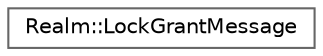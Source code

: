 digraph "Graphical Class Hierarchy"
{
 // LATEX_PDF_SIZE
  bgcolor="transparent";
  edge [fontname=Helvetica,fontsize=10,labelfontname=Helvetica,labelfontsize=10];
  node [fontname=Helvetica,fontsize=10,shape=box,height=0.2,width=0.4];
  rankdir="LR";
  Node0 [id="Node000000",label="Realm::LockGrantMessage",height=0.2,width=0.4,color="grey40", fillcolor="white", style="filled",URL="$structRealm_1_1LockGrantMessage.html",tooltip=" "];
}
